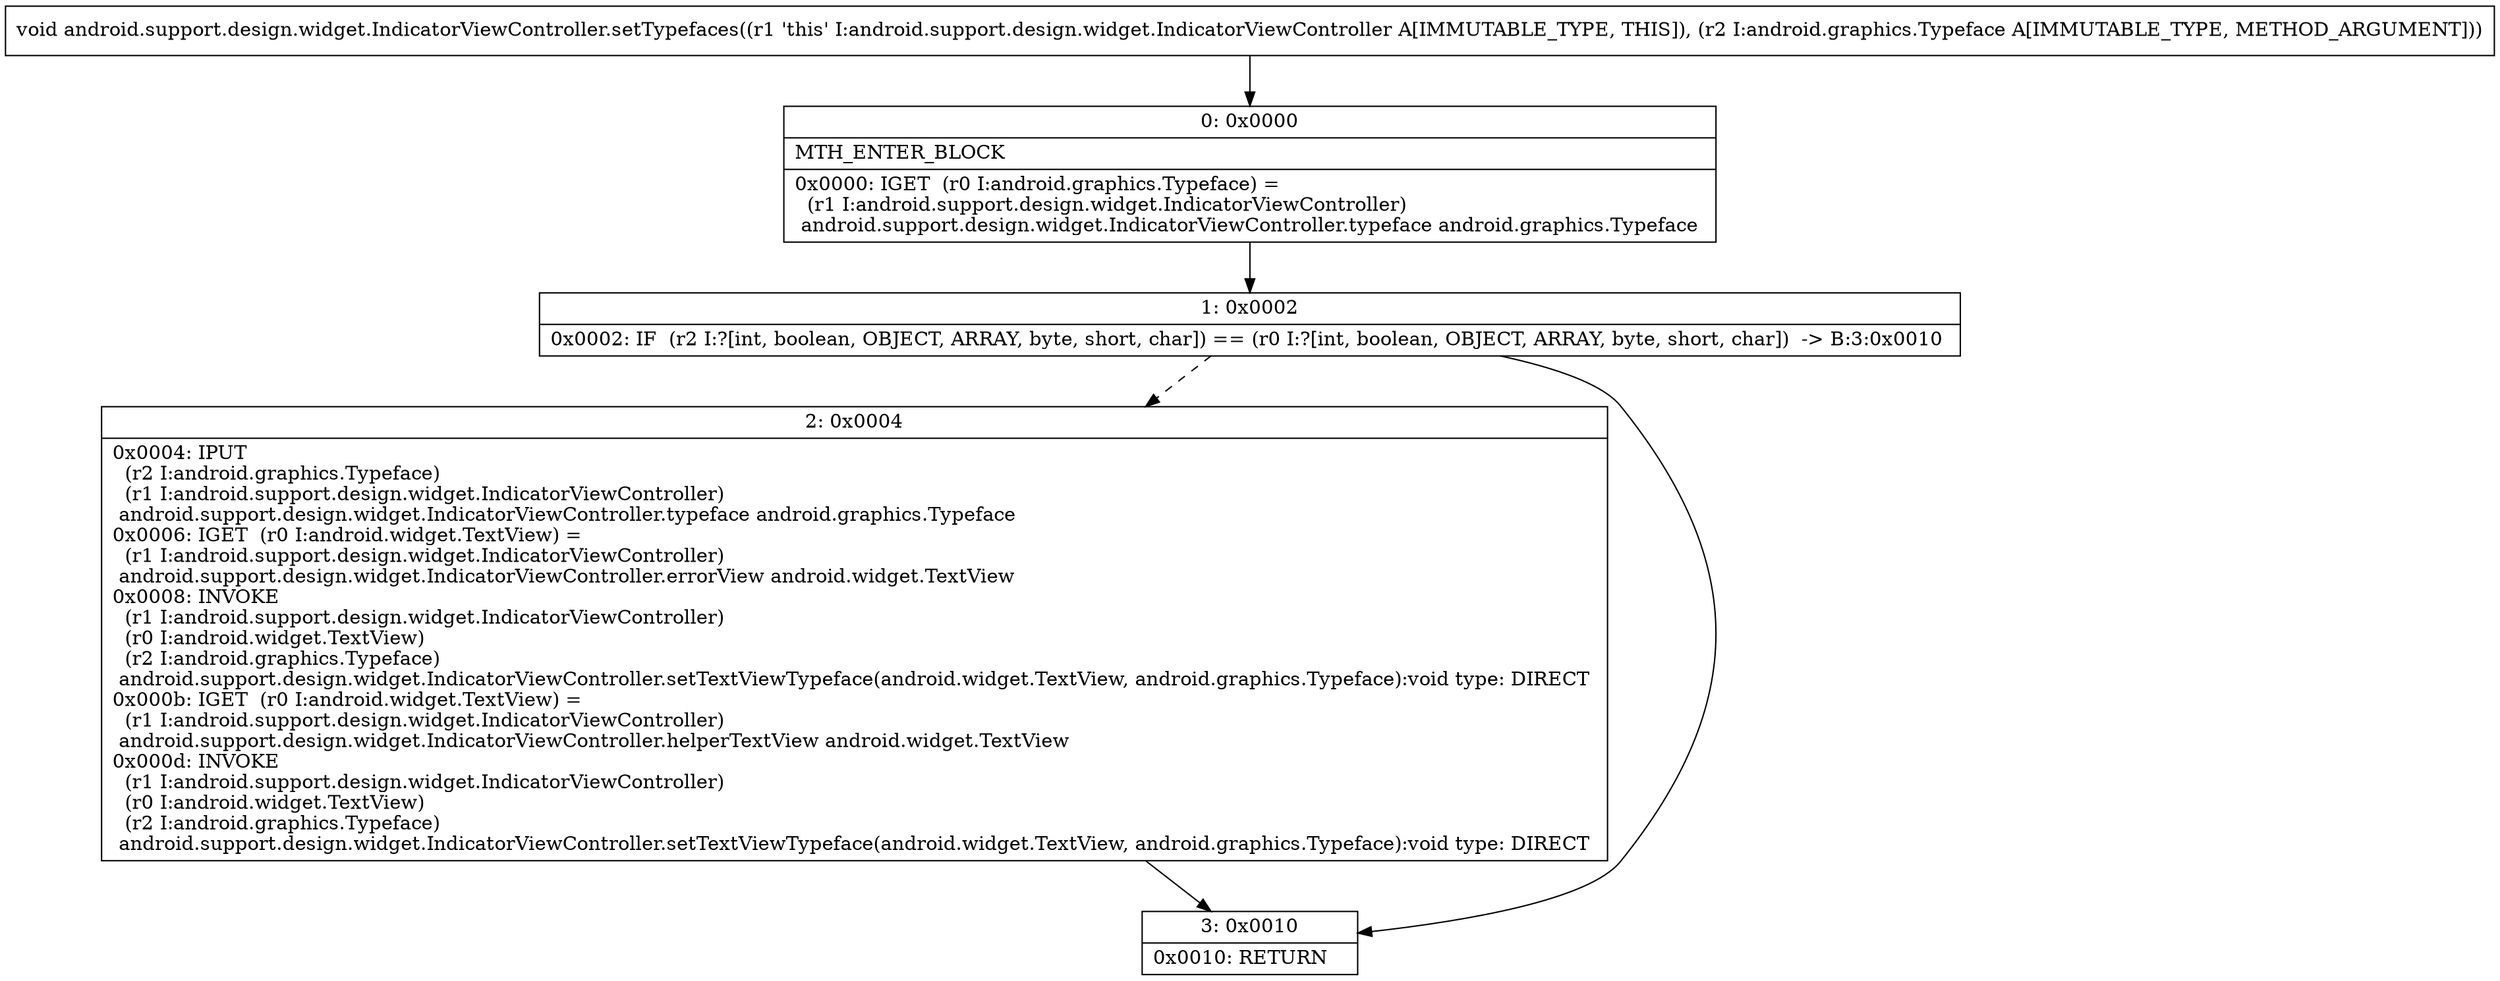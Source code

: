 digraph "CFG forandroid.support.design.widget.IndicatorViewController.setTypefaces(Landroid\/graphics\/Typeface;)V" {
Node_0 [shape=record,label="{0\:\ 0x0000|MTH_ENTER_BLOCK\l|0x0000: IGET  (r0 I:android.graphics.Typeface) = \l  (r1 I:android.support.design.widget.IndicatorViewController)\l android.support.design.widget.IndicatorViewController.typeface android.graphics.Typeface \l}"];
Node_1 [shape=record,label="{1\:\ 0x0002|0x0002: IF  (r2 I:?[int, boolean, OBJECT, ARRAY, byte, short, char]) == (r0 I:?[int, boolean, OBJECT, ARRAY, byte, short, char])  \-\> B:3:0x0010 \l}"];
Node_2 [shape=record,label="{2\:\ 0x0004|0x0004: IPUT  \l  (r2 I:android.graphics.Typeface)\l  (r1 I:android.support.design.widget.IndicatorViewController)\l android.support.design.widget.IndicatorViewController.typeface android.graphics.Typeface \l0x0006: IGET  (r0 I:android.widget.TextView) = \l  (r1 I:android.support.design.widget.IndicatorViewController)\l android.support.design.widget.IndicatorViewController.errorView android.widget.TextView \l0x0008: INVOKE  \l  (r1 I:android.support.design.widget.IndicatorViewController)\l  (r0 I:android.widget.TextView)\l  (r2 I:android.graphics.Typeface)\l android.support.design.widget.IndicatorViewController.setTextViewTypeface(android.widget.TextView, android.graphics.Typeface):void type: DIRECT \l0x000b: IGET  (r0 I:android.widget.TextView) = \l  (r1 I:android.support.design.widget.IndicatorViewController)\l android.support.design.widget.IndicatorViewController.helperTextView android.widget.TextView \l0x000d: INVOKE  \l  (r1 I:android.support.design.widget.IndicatorViewController)\l  (r0 I:android.widget.TextView)\l  (r2 I:android.graphics.Typeface)\l android.support.design.widget.IndicatorViewController.setTextViewTypeface(android.widget.TextView, android.graphics.Typeface):void type: DIRECT \l}"];
Node_3 [shape=record,label="{3\:\ 0x0010|0x0010: RETURN   \l}"];
MethodNode[shape=record,label="{void android.support.design.widget.IndicatorViewController.setTypefaces((r1 'this' I:android.support.design.widget.IndicatorViewController A[IMMUTABLE_TYPE, THIS]), (r2 I:android.graphics.Typeface A[IMMUTABLE_TYPE, METHOD_ARGUMENT])) }"];
MethodNode -> Node_0;
Node_0 -> Node_1;
Node_1 -> Node_2[style=dashed];
Node_1 -> Node_3;
Node_2 -> Node_3;
}

